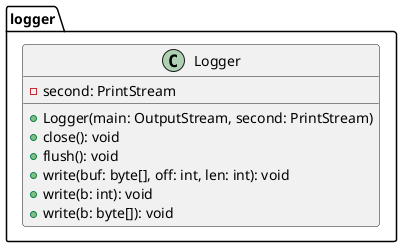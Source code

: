@startuml

package logger {
  class Logger {
    - second: PrintStream
    + Logger(main: OutputStream, second: PrintStream)
    + close(): void
    + flush(): void
    + write(buf: byte[], off: int, len: int): void
    + write(b: int): void
    + write(b: byte[]): void
  }
}

@enduml
